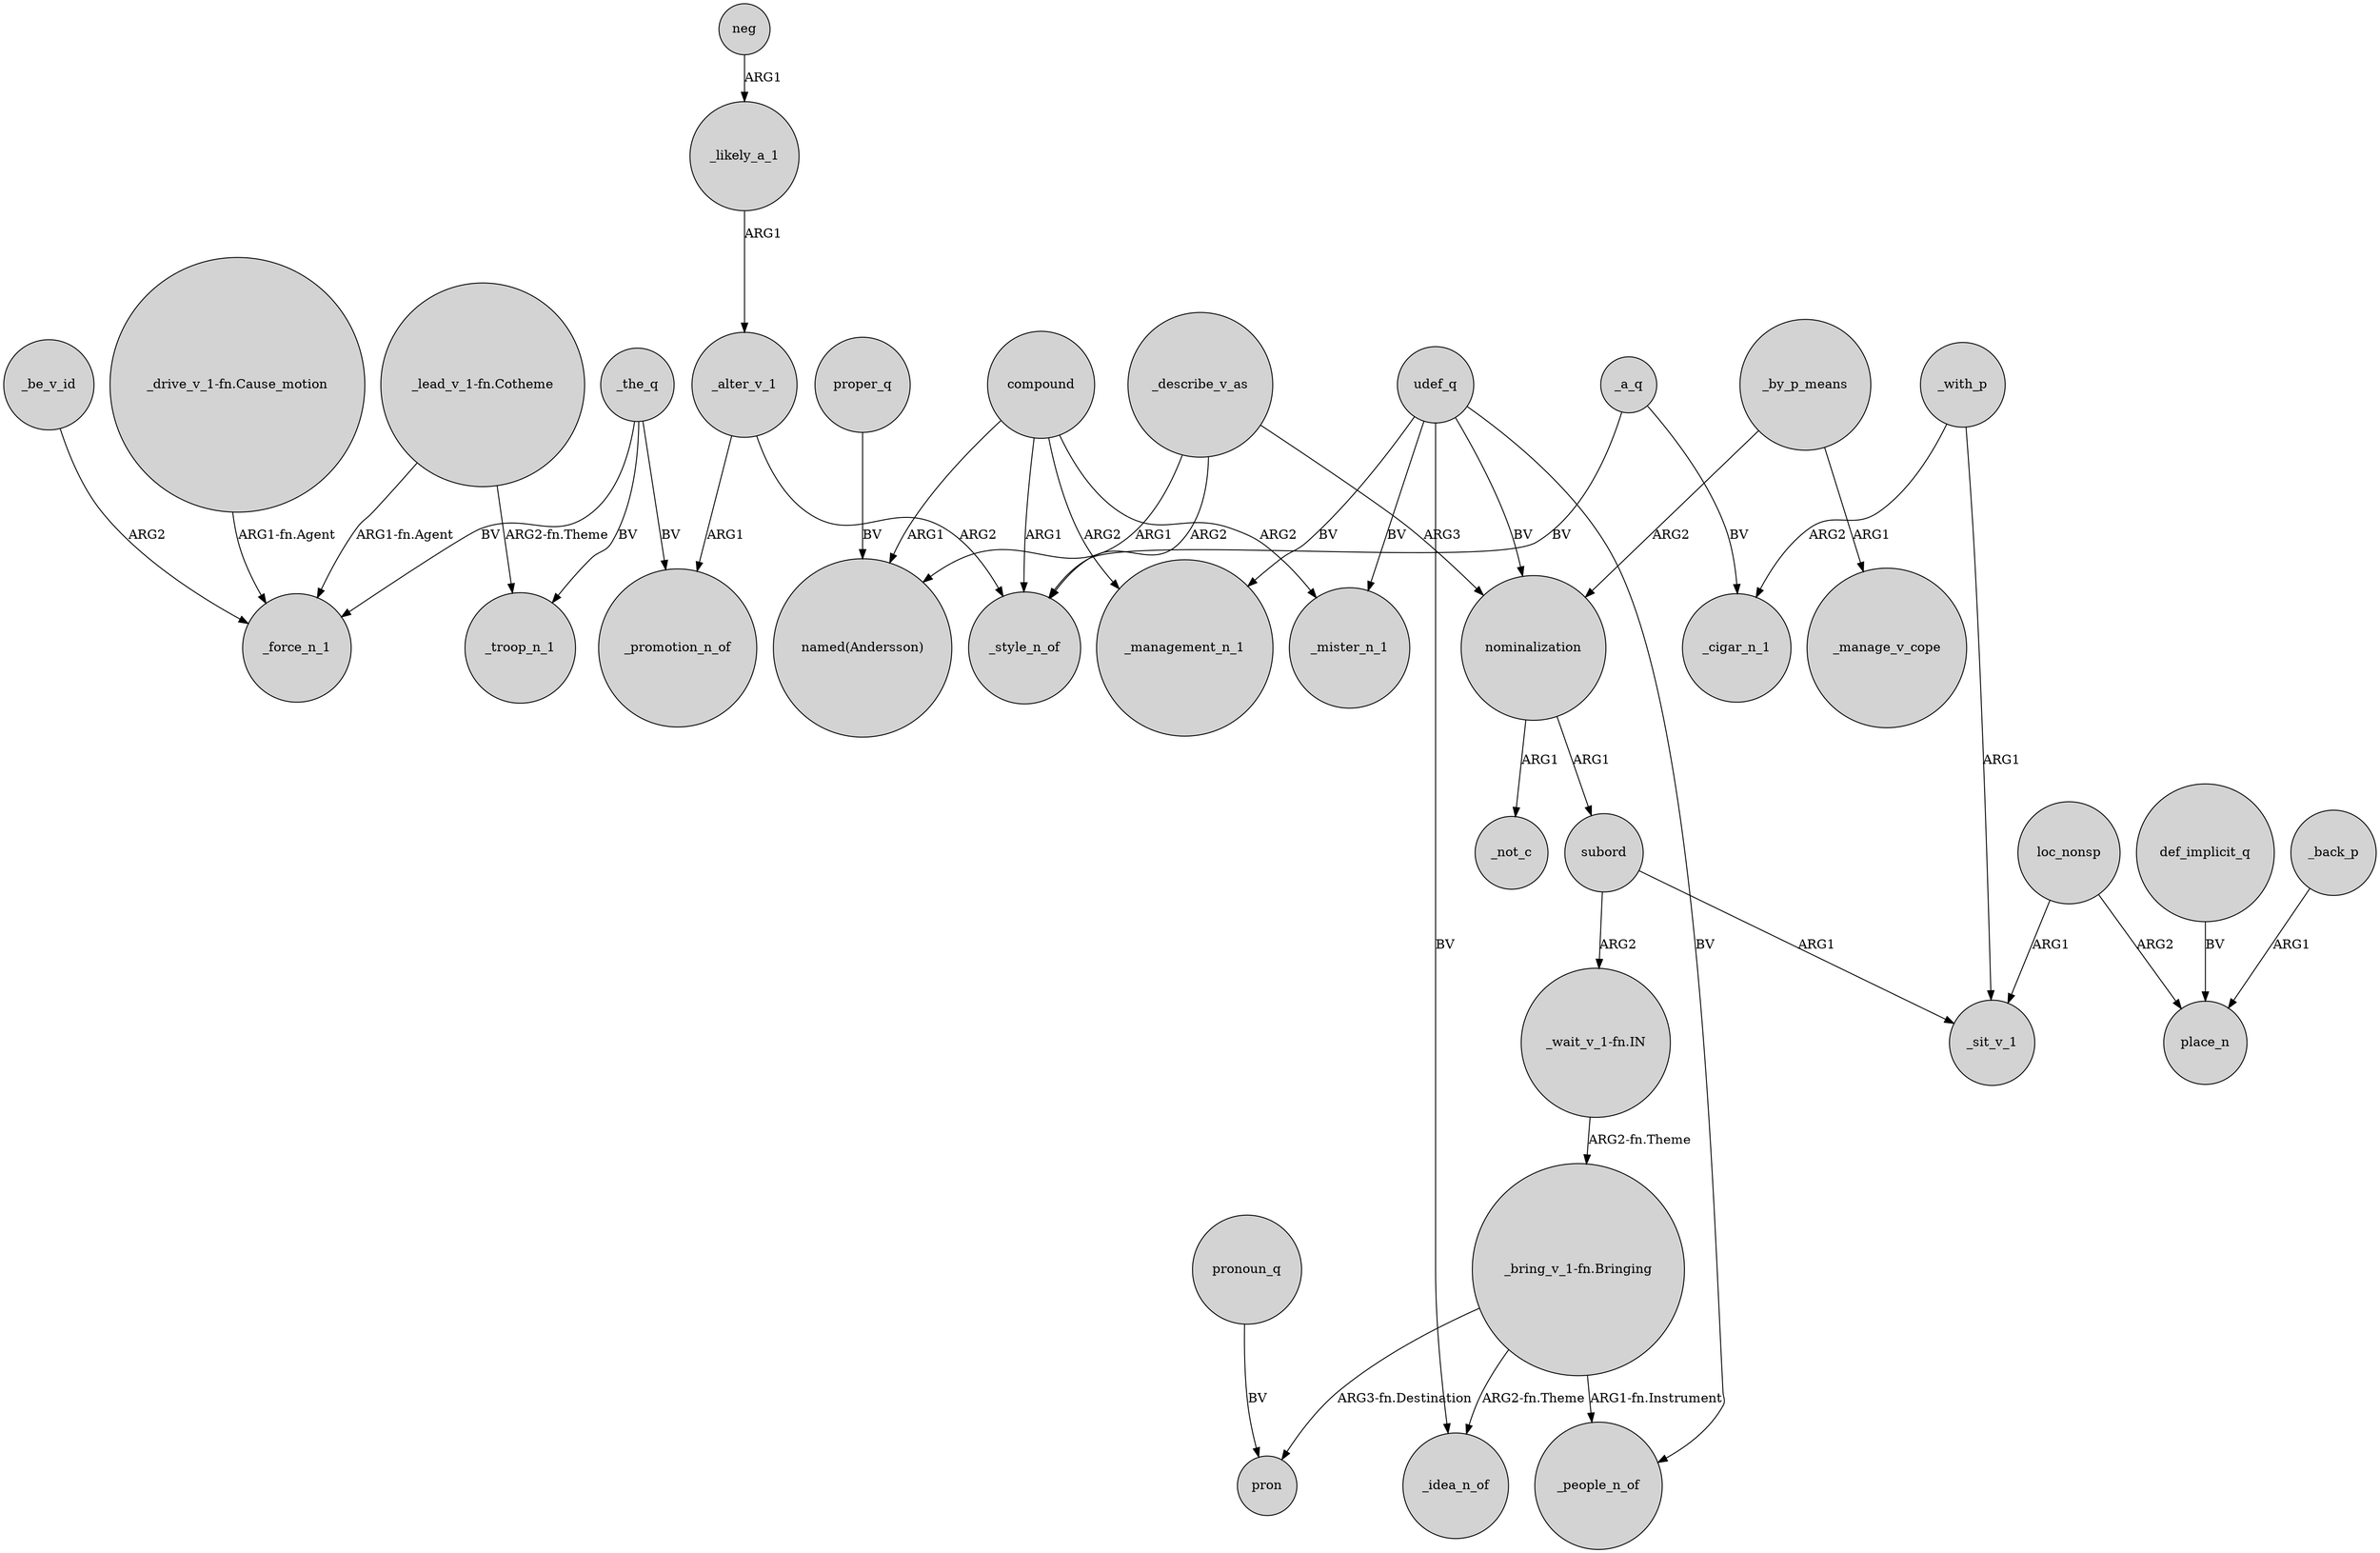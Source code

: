 digraph {
	node [shape=circle style=filled]
	_likely_a_1 -> _alter_v_1 [label=ARG1]
	proper_q -> "named(Andersson)" [label=BV]
	subord -> "_wait_v_1-fn.IN" [label=ARG2]
	_by_p_means -> nominalization [label=ARG2]
	_alter_v_1 -> _promotion_n_of [label=ARG1]
	_alter_v_1 -> _style_n_of [label=ARG2]
	udef_q -> _idea_n_of [label=BV]
	"_wait_v_1-fn.IN" -> "_bring_v_1-fn.Bringing" [label="ARG2-fn.Theme"]
	compound -> _mister_n_1 [label=ARG2]
	compound -> _style_n_of [label=ARG1]
	udef_q -> _mister_n_1 [label=BV]
	_with_p -> _cigar_n_1 [label=ARG2]
	compound -> _management_n_1 [label=ARG2]
	def_implicit_q -> place_n [label=BV]
	_by_p_means -> _manage_v_cope [label=ARG1]
	udef_q -> _management_n_1 [label=BV]
	_describe_v_as -> nominalization [label=ARG3]
	_describe_v_as -> "named(Andersson)" [label=ARG1]
	"_bring_v_1-fn.Bringing" -> _people_n_of [label="ARG1-fn.Instrument"]
	udef_q -> _people_n_of [label=BV]
	pronoun_q -> pron [label=BV]
	_with_p -> _sit_v_1 [label=ARG1]
	"_lead_v_1-fn.Cotheme" -> _troop_n_1 [label="ARG2-fn.Theme"]
	neg -> _likely_a_1 [label=ARG1]
	_the_q -> _troop_n_1 [label=BV]
	nominalization -> subord [label=ARG1]
	compound -> "named(Andersson)" [label=ARG1]
	_describe_v_as -> _style_n_of [label=ARG2]
	_be_v_id -> _force_n_1 [label=ARG2]
	udef_q -> nominalization [label=BV]
	loc_nonsp -> place_n [label=ARG2]
	"_bring_v_1-fn.Bringing" -> pron [label="ARG3-fn.Destination"]
	_back_p -> place_n [label=ARG1]
	"_bring_v_1-fn.Bringing" -> _idea_n_of [label="ARG2-fn.Theme"]
	_the_q -> _force_n_1 [label=BV]
	_a_q -> _cigar_n_1 [label=BV]
	nominalization -> _not_c [label=ARG1]
	_a_q -> _style_n_of [label=BV]
	"_drive_v_1-fn.Cause_motion" -> _force_n_1 [label="ARG1-fn.Agent"]
	loc_nonsp -> _sit_v_1 [label=ARG1]
	"_lead_v_1-fn.Cotheme" -> _force_n_1 [label="ARG1-fn.Agent"]
	subord -> _sit_v_1 [label=ARG1]
	_the_q -> _promotion_n_of [label=BV]
}

